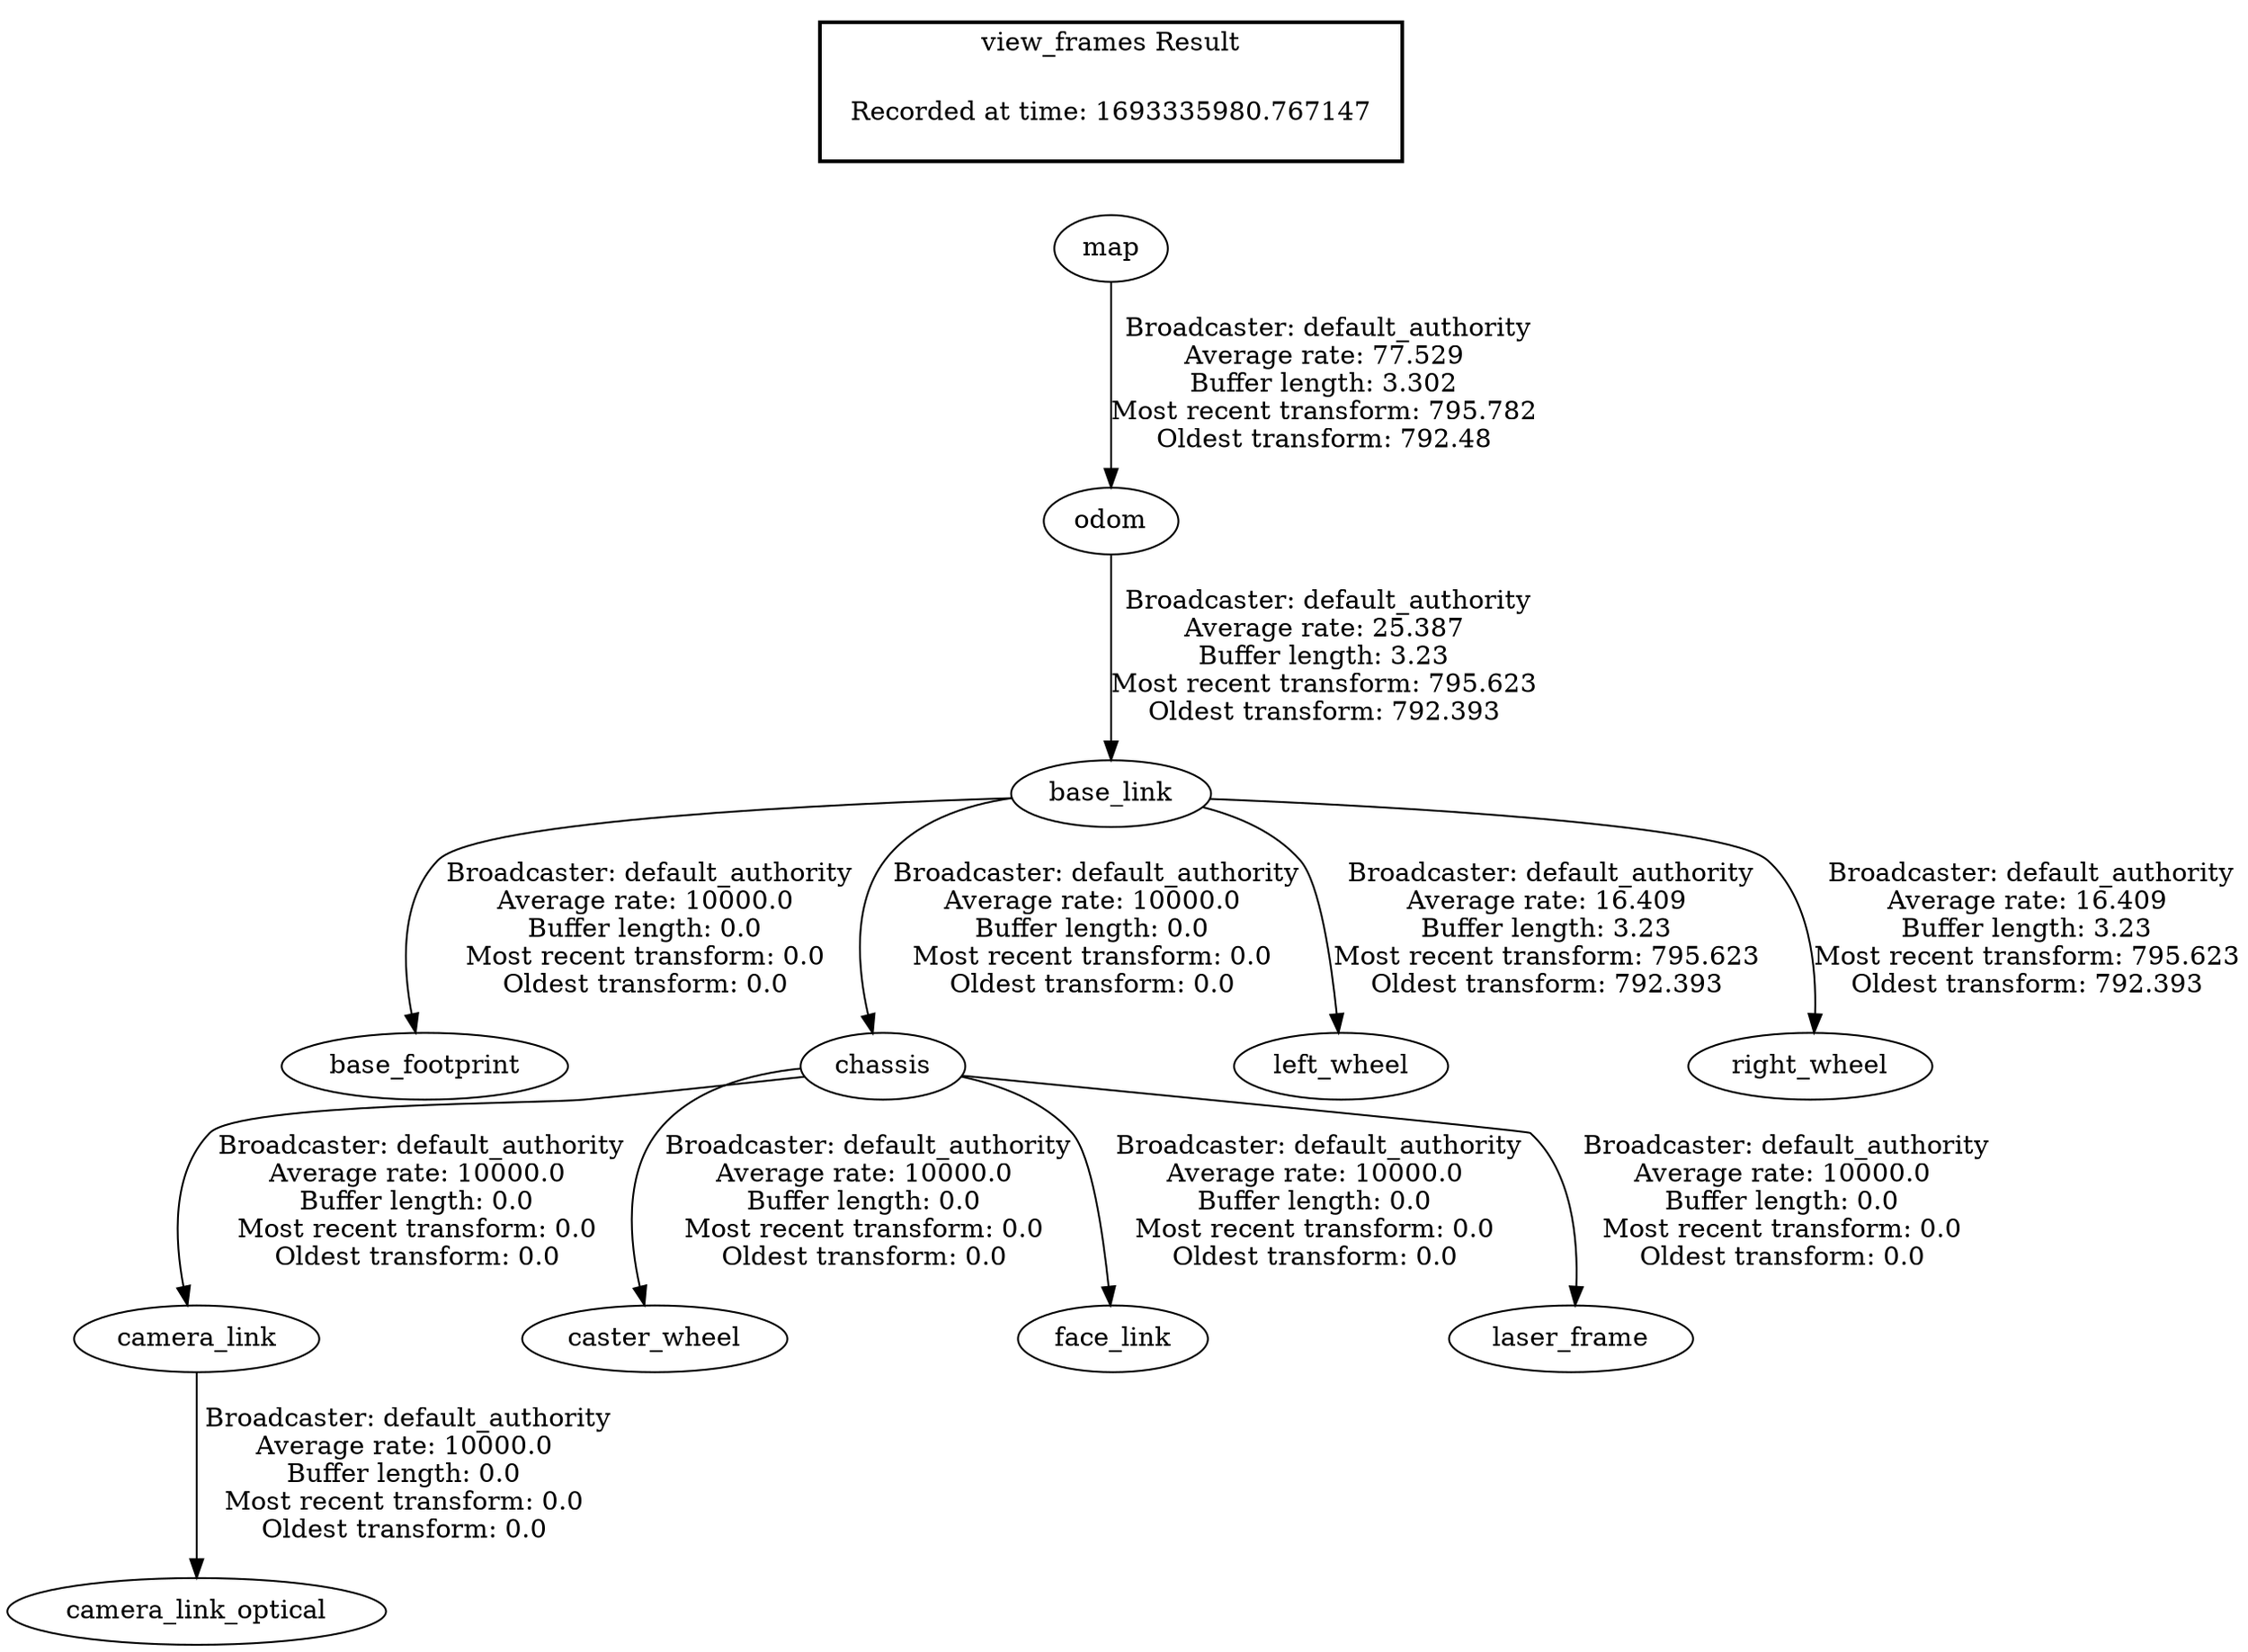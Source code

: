 digraph G {
"map" -> "odom"[label=" Broadcaster: default_authority\nAverage rate: 77.529\nBuffer length: 3.302\nMost recent transform: 795.782\nOldest transform: 792.48\n"];
"base_link" -> "base_footprint"[label=" Broadcaster: default_authority\nAverage rate: 10000.0\nBuffer length: 0.0\nMost recent transform: 0.0\nOldest transform: 0.0\n"];
"odom" -> "base_link"[label=" Broadcaster: default_authority\nAverage rate: 25.387\nBuffer length: 3.23\nMost recent transform: 795.623\nOldest transform: 792.393\n"];
"chassis" -> "camera_link"[label=" Broadcaster: default_authority\nAverage rate: 10000.0\nBuffer length: 0.0\nMost recent transform: 0.0\nOldest transform: 0.0\n"];
"base_link" -> "chassis"[label=" Broadcaster: default_authority\nAverage rate: 10000.0\nBuffer length: 0.0\nMost recent transform: 0.0\nOldest transform: 0.0\n"];
"camera_link" -> "camera_link_optical"[label=" Broadcaster: default_authority\nAverage rate: 10000.0\nBuffer length: 0.0\nMost recent transform: 0.0\nOldest transform: 0.0\n"];
"chassis" -> "caster_wheel"[label=" Broadcaster: default_authority\nAverage rate: 10000.0\nBuffer length: 0.0\nMost recent transform: 0.0\nOldest transform: 0.0\n"];
"chassis" -> "face_link"[label=" Broadcaster: default_authority\nAverage rate: 10000.0\nBuffer length: 0.0\nMost recent transform: 0.0\nOldest transform: 0.0\n"];
"chassis" -> "laser_frame"[label=" Broadcaster: default_authority\nAverage rate: 10000.0\nBuffer length: 0.0\nMost recent transform: 0.0\nOldest transform: 0.0\n"];
"base_link" -> "left_wheel"[label=" Broadcaster: default_authority\nAverage rate: 16.409\nBuffer length: 3.23\nMost recent transform: 795.623\nOldest transform: 792.393\n"];
"base_link" -> "right_wheel"[label=" Broadcaster: default_authority\nAverage rate: 16.409\nBuffer length: 3.23\nMost recent transform: 795.623\nOldest transform: 792.393\n"];
edge [style=invis];
 subgraph cluster_legend { style=bold; color=black; label ="view_frames Result";
"Recorded at time: 1693335980.767147"[ shape=plaintext ] ;
}->"map";
}